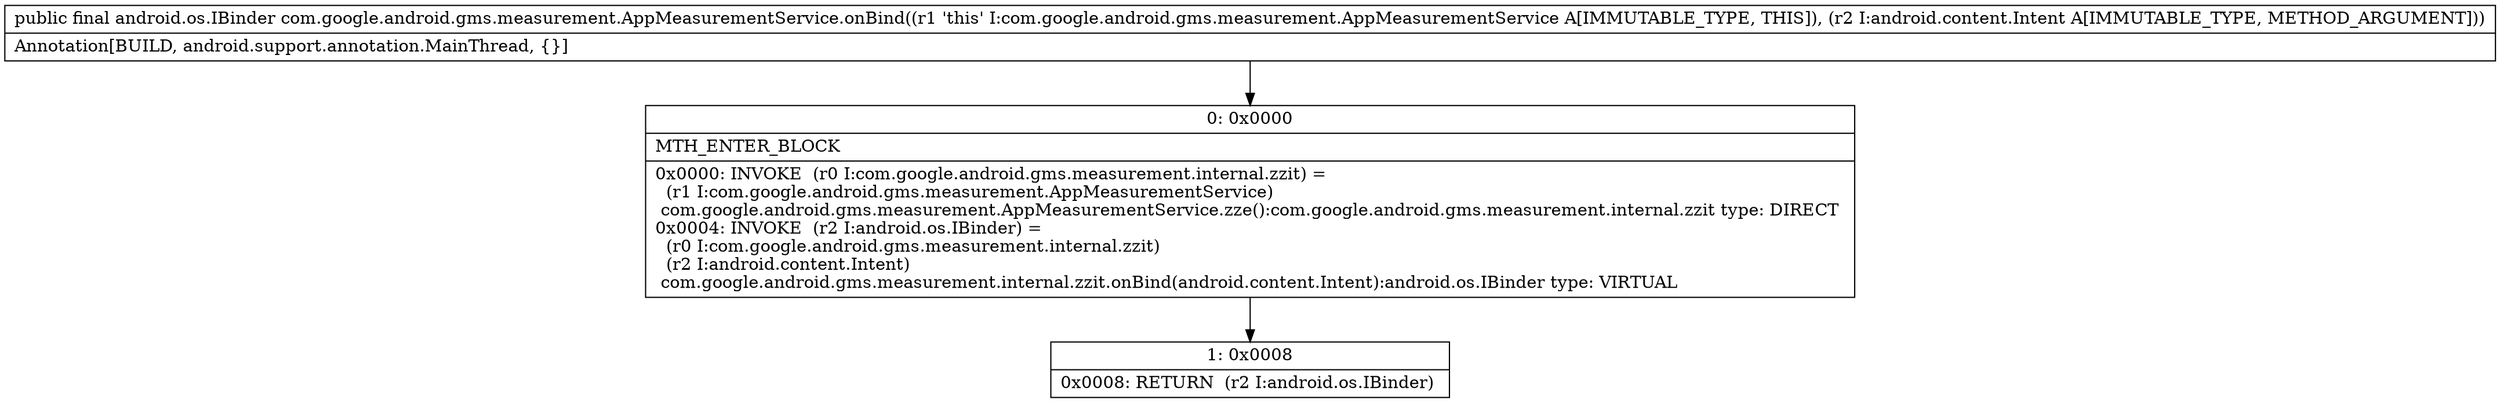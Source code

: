 digraph "CFG forcom.google.android.gms.measurement.AppMeasurementService.onBind(Landroid\/content\/Intent;)Landroid\/os\/IBinder;" {
Node_0 [shape=record,label="{0\:\ 0x0000|MTH_ENTER_BLOCK\l|0x0000: INVOKE  (r0 I:com.google.android.gms.measurement.internal.zzit) = \l  (r1 I:com.google.android.gms.measurement.AppMeasurementService)\l com.google.android.gms.measurement.AppMeasurementService.zze():com.google.android.gms.measurement.internal.zzit type: DIRECT \l0x0004: INVOKE  (r2 I:android.os.IBinder) = \l  (r0 I:com.google.android.gms.measurement.internal.zzit)\l  (r2 I:android.content.Intent)\l com.google.android.gms.measurement.internal.zzit.onBind(android.content.Intent):android.os.IBinder type: VIRTUAL \l}"];
Node_1 [shape=record,label="{1\:\ 0x0008|0x0008: RETURN  (r2 I:android.os.IBinder) \l}"];
MethodNode[shape=record,label="{public final android.os.IBinder com.google.android.gms.measurement.AppMeasurementService.onBind((r1 'this' I:com.google.android.gms.measurement.AppMeasurementService A[IMMUTABLE_TYPE, THIS]), (r2 I:android.content.Intent A[IMMUTABLE_TYPE, METHOD_ARGUMENT]))  | Annotation[BUILD, android.support.annotation.MainThread, \{\}]\l}"];
MethodNode -> Node_0;
Node_0 -> Node_1;
}

